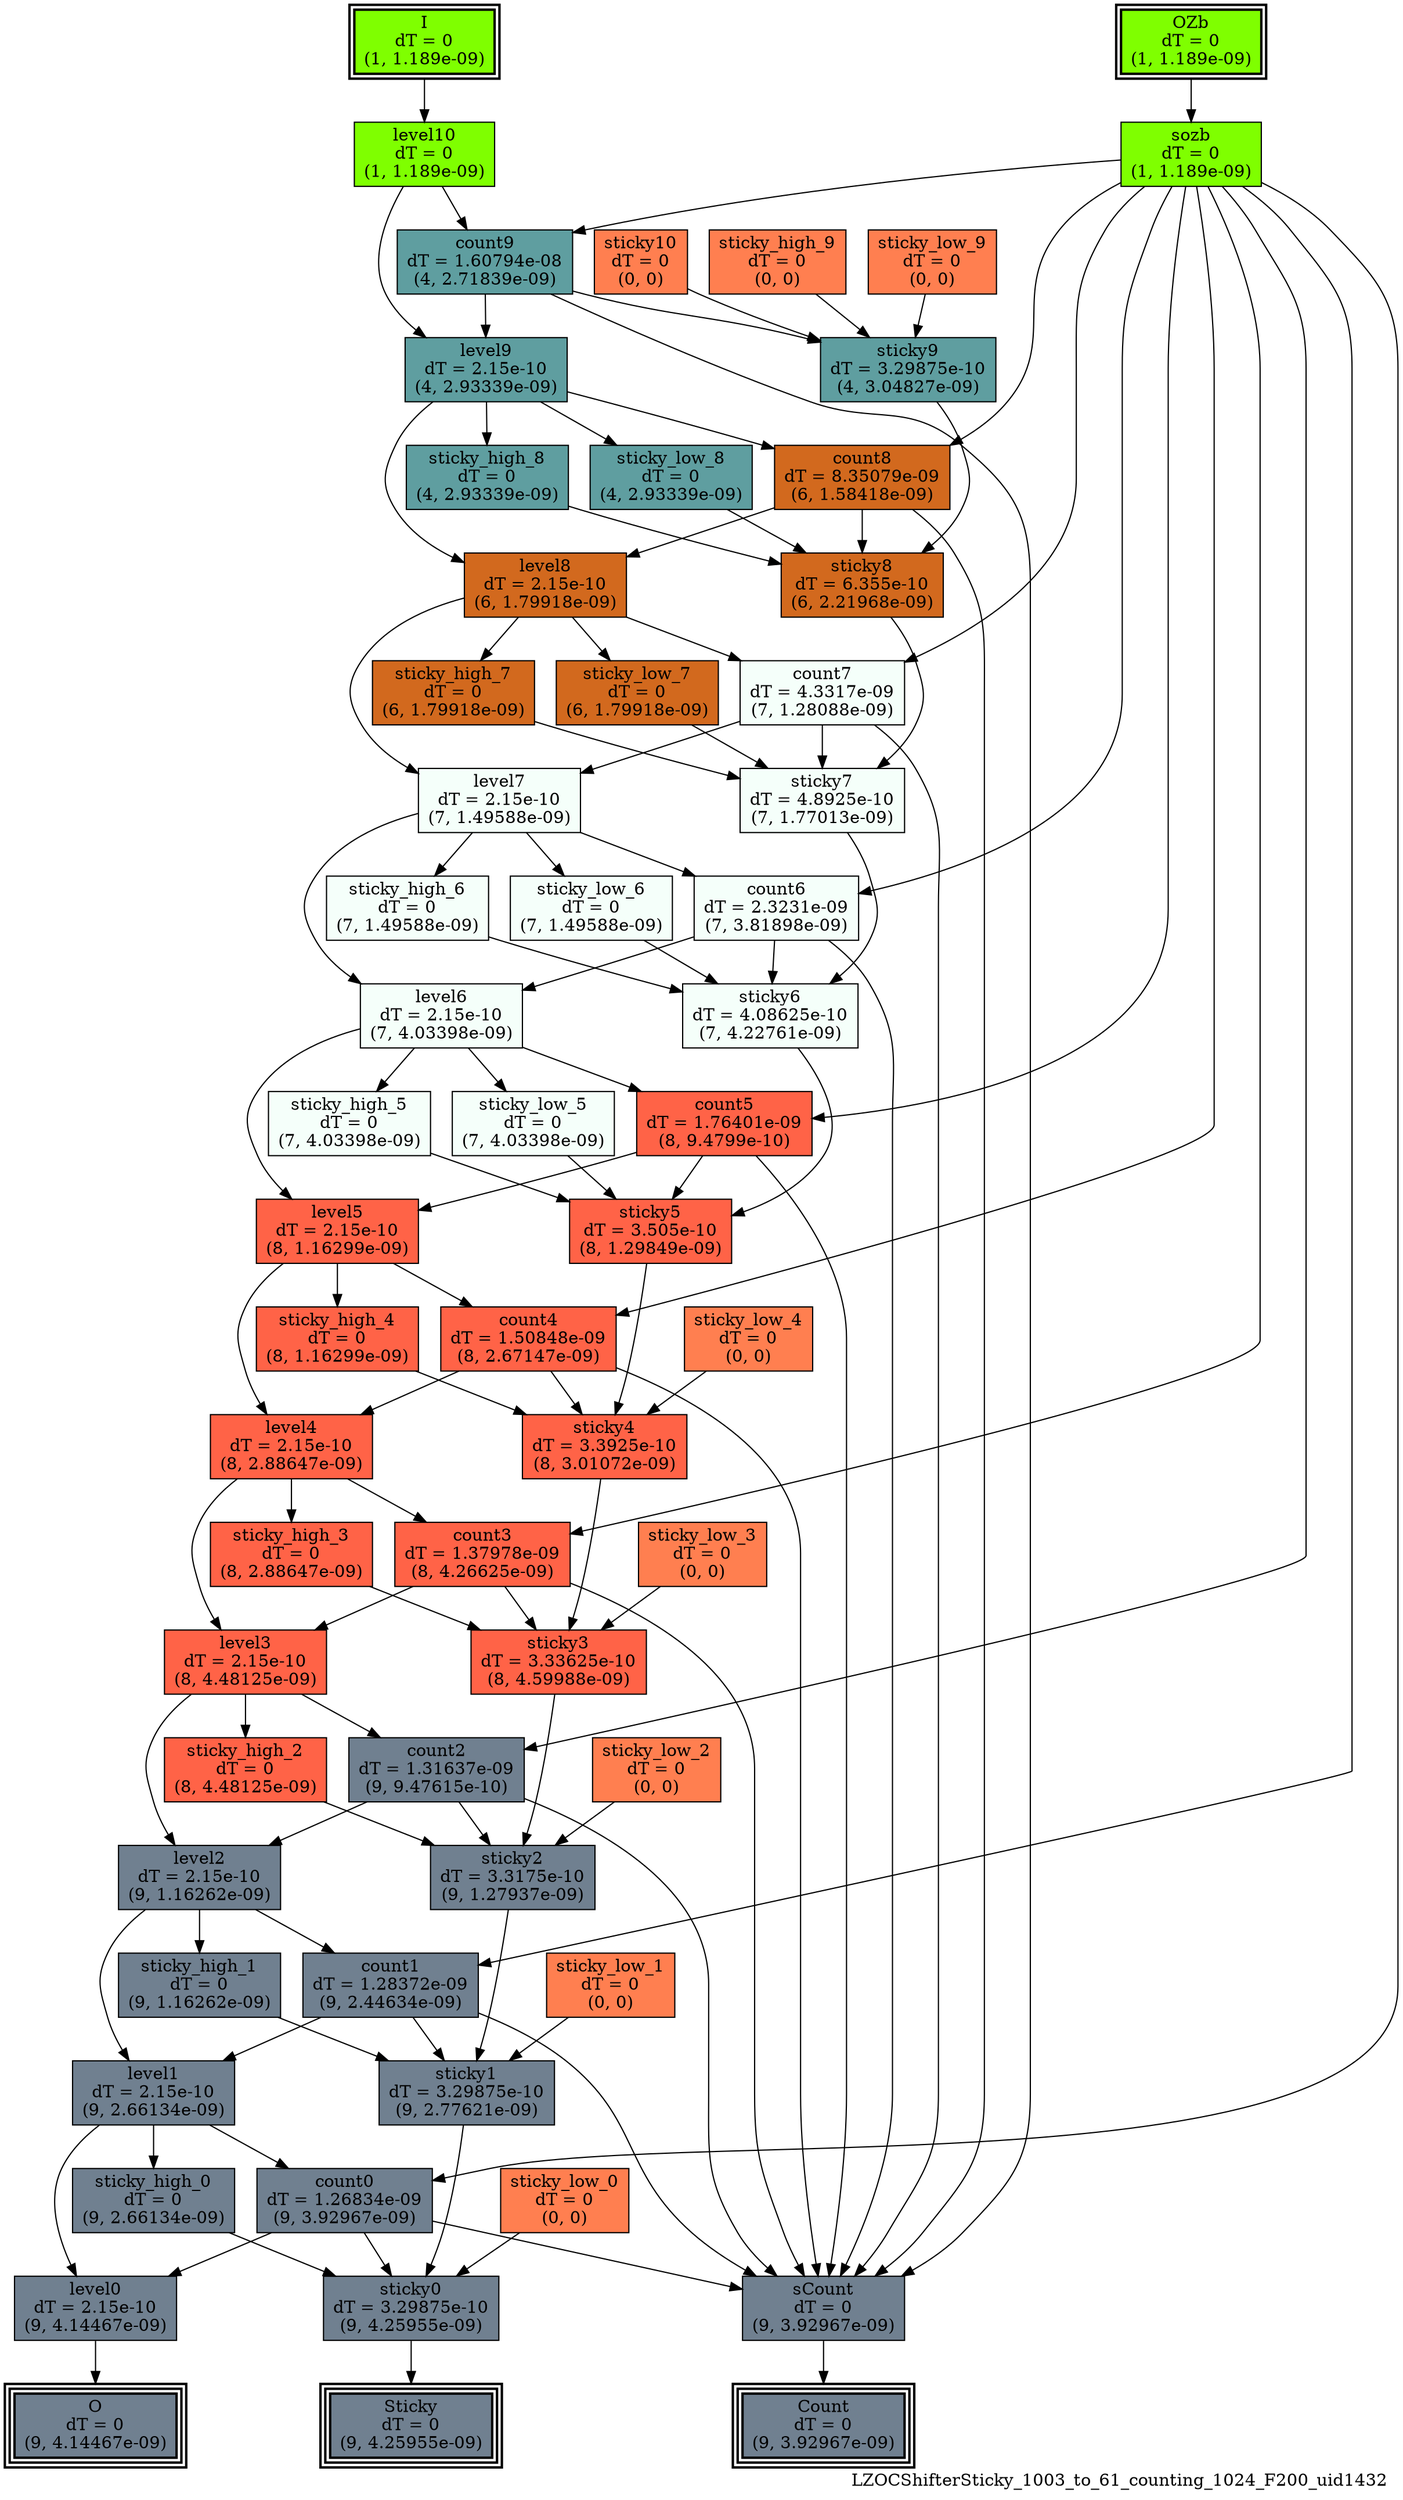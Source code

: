 digraph LZOCShifterSticky_1003_to_61_counting_1024_F200_uid1432
{
	//graph drawing options
	label=LZOCShifterSticky_1003_to_61_counting_1024_F200_uid1432;
	labelloc=bottom;
	labeljust=right;
	ratio=auto;
	nodesep=0.25;
	ranksep=0.5;

	//input/output signals of operator LZOCShifterSticky_1003_to_61_counting_1024_F200_uid1432
	I__LZOCShifterSticky_1003_to_61_counting_1024_F200_uid1432 [ label="I\ndT = 0\n(1, 1.189e-09)", shape=box, color=black, style="bold, filled", fillcolor=chartreuse, peripheries=2 ];
	OZb__LZOCShifterSticky_1003_to_61_counting_1024_F200_uid1432 [ label="OZb\ndT = 0\n(1, 1.189e-09)", shape=box, color=black, style="bold, filled", fillcolor=chartreuse, peripheries=2 ];
	Count__LZOCShifterSticky_1003_to_61_counting_1024_F200_uid1432 [ label="Count\ndT = 0\n(9, 3.92967e-09)", shape=box, color=black, style="bold, filled", fillcolor=slategray, peripheries=3 ];
	O__LZOCShifterSticky_1003_to_61_counting_1024_F200_uid1432 [ label="O\ndT = 0\n(9, 4.14467e-09)", shape=box, color=black, style="bold, filled", fillcolor=slategray, peripheries=3 ];
	Sticky__LZOCShifterSticky_1003_to_61_counting_1024_F200_uid1432 [ label="Sticky\ndT = 0\n(9, 4.25955e-09)", shape=box, color=black, style="bold, filled", fillcolor=slategray, peripheries=3 ];
	{rank=same I__LZOCShifterSticky_1003_to_61_counting_1024_F200_uid1432, OZb__LZOCShifterSticky_1003_to_61_counting_1024_F200_uid1432};
	{rank=same Count__LZOCShifterSticky_1003_to_61_counting_1024_F200_uid1432, O__LZOCShifterSticky_1003_to_61_counting_1024_F200_uid1432, Sticky__LZOCShifterSticky_1003_to_61_counting_1024_F200_uid1432};
	//internal signals of operator LZOCShifterSticky_1003_to_61_counting_1024_F200_uid1432
	level10__LZOCShifterSticky_1003_to_61_counting_1024_F200_uid1432 [ label="level10\ndT = 0\n(1, 1.189e-09)", shape=box, color=black, style=filled, fillcolor=chartreuse, peripheries=1 ];
	sozb__LZOCShifterSticky_1003_to_61_counting_1024_F200_uid1432 [ label="sozb\ndT = 0\n(1, 1.189e-09)", shape=box, color=black, style=filled, fillcolor=chartreuse, peripheries=1 ];
	sticky10__LZOCShifterSticky_1003_to_61_counting_1024_F200_uid1432 [ label="sticky10\ndT = 0\n(0, 0)", shape=box, color=black, style=filled, fillcolor=coral, peripheries=1 ];
	count9__LZOCShifterSticky_1003_to_61_counting_1024_F200_uid1432 [ label="count9\ndT = 1.60794e-08\n(4, 2.71839e-09)", shape=box, color=black, style=filled, fillcolor=cadetblue, peripheries=1 ];
	level9__LZOCShifterSticky_1003_to_61_counting_1024_F200_uid1432 [ label="level9\ndT = 2.15e-10\n(4, 2.93339e-09)", shape=box, color=black, style=filled, fillcolor=cadetblue, peripheries=1 ];
	sticky_high_9__LZOCShifterSticky_1003_to_61_counting_1024_F200_uid1432 [ label="sticky_high_9\ndT = 0\n(0, 0)", shape=box, color=black, style=filled, fillcolor=coral, peripheries=1 ];
	sticky_low_9__LZOCShifterSticky_1003_to_61_counting_1024_F200_uid1432 [ label="sticky_low_9\ndT = 0\n(0, 0)", shape=box, color=black, style=filled, fillcolor=coral, peripheries=1 ];
	sticky9__LZOCShifterSticky_1003_to_61_counting_1024_F200_uid1432 [ label="sticky9\ndT = 3.29875e-10\n(4, 3.04827e-09)", shape=box, color=black, style=filled, fillcolor=cadetblue, peripheries=1 ];
	count8__LZOCShifterSticky_1003_to_61_counting_1024_F200_uid1432 [ label="count8\ndT = 8.35079e-09\n(6, 1.58418e-09)", shape=box, color=black, style=filled, fillcolor=chocolate, peripheries=1 ];
	level8__LZOCShifterSticky_1003_to_61_counting_1024_F200_uid1432 [ label="level8\ndT = 2.15e-10\n(6, 1.79918e-09)", shape=box, color=black, style=filled, fillcolor=chocolate, peripheries=1 ];
	sticky_high_8__LZOCShifterSticky_1003_to_61_counting_1024_F200_uid1432 [ label="sticky_high_8\ndT = 0\n(4, 2.93339e-09)", shape=box, color=black, style=filled, fillcolor=cadetblue, peripheries=1 ];
	sticky_low_8__LZOCShifterSticky_1003_to_61_counting_1024_F200_uid1432 [ label="sticky_low_8\ndT = 0\n(4, 2.93339e-09)", shape=box, color=black, style=filled, fillcolor=cadetblue, peripheries=1 ];
	sticky8__LZOCShifterSticky_1003_to_61_counting_1024_F200_uid1432 [ label="sticky8\ndT = 6.355e-10\n(6, 2.21968e-09)", shape=box, color=black, style=filled, fillcolor=chocolate, peripheries=1 ];
	count7__LZOCShifterSticky_1003_to_61_counting_1024_F200_uid1432 [ label="count7\ndT = 4.3317e-09\n(7, 1.28088e-09)", shape=box, color=black, style=filled, fillcolor=mintcream, peripheries=1 ];
	level7__LZOCShifterSticky_1003_to_61_counting_1024_F200_uid1432 [ label="level7\ndT = 2.15e-10\n(7, 1.49588e-09)", shape=box, color=black, style=filled, fillcolor=mintcream, peripheries=1 ];
	sticky_high_7__LZOCShifterSticky_1003_to_61_counting_1024_F200_uid1432 [ label="sticky_high_7\ndT = 0\n(6, 1.79918e-09)", shape=box, color=black, style=filled, fillcolor=chocolate, peripheries=1 ];
	sticky_low_7__LZOCShifterSticky_1003_to_61_counting_1024_F200_uid1432 [ label="sticky_low_7\ndT = 0\n(6, 1.79918e-09)", shape=box, color=black, style=filled, fillcolor=chocolate, peripheries=1 ];
	sticky7__LZOCShifterSticky_1003_to_61_counting_1024_F200_uid1432 [ label="sticky7\ndT = 4.8925e-10\n(7, 1.77013e-09)", shape=box, color=black, style=filled, fillcolor=mintcream, peripheries=1 ];
	count6__LZOCShifterSticky_1003_to_61_counting_1024_F200_uid1432 [ label="count6\ndT = 2.3231e-09\n(7, 3.81898e-09)", shape=box, color=black, style=filled, fillcolor=mintcream, peripheries=1 ];
	level6__LZOCShifterSticky_1003_to_61_counting_1024_F200_uid1432 [ label="level6\ndT = 2.15e-10\n(7, 4.03398e-09)", shape=box, color=black, style=filled, fillcolor=mintcream, peripheries=1 ];
	sticky_high_6__LZOCShifterSticky_1003_to_61_counting_1024_F200_uid1432 [ label="sticky_high_6\ndT = 0\n(7, 1.49588e-09)", shape=box, color=black, style=filled, fillcolor=mintcream, peripheries=1 ];
	sticky_low_6__LZOCShifterSticky_1003_to_61_counting_1024_F200_uid1432 [ label="sticky_low_6\ndT = 0\n(7, 1.49588e-09)", shape=box, color=black, style=filled, fillcolor=mintcream, peripheries=1 ];
	sticky6__LZOCShifterSticky_1003_to_61_counting_1024_F200_uid1432 [ label="sticky6\ndT = 4.08625e-10\n(7, 4.22761e-09)", shape=box, color=black, style=filled, fillcolor=mintcream, peripheries=1 ];
	count5__LZOCShifterSticky_1003_to_61_counting_1024_F200_uid1432 [ label="count5\ndT = 1.76401e-09\n(8, 9.4799e-10)", shape=box, color=black, style=filled, fillcolor=tomato, peripheries=1 ];
	level5__LZOCShifterSticky_1003_to_61_counting_1024_F200_uid1432 [ label="level5\ndT = 2.15e-10\n(8, 1.16299e-09)", shape=box, color=black, style=filled, fillcolor=tomato, peripheries=1 ];
	sticky_high_5__LZOCShifterSticky_1003_to_61_counting_1024_F200_uid1432 [ label="sticky_high_5\ndT = 0\n(7, 4.03398e-09)", shape=box, color=black, style=filled, fillcolor=mintcream, peripheries=1 ];
	sticky_low_5__LZOCShifterSticky_1003_to_61_counting_1024_F200_uid1432 [ label="sticky_low_5\ndT = 0\n(7, 4.03398e-09)", shape=box, color=black, style=filled, fillcolor=mintcream, peripheries=1 ];
	sticky5__LZOCShifterSticky_1003_to_61_counting_1024_F200_uid1432 [ label="sticky5\ndT = 3.505e-10\n(8, 1.29849e-09)", shape=box, color=black, style=filled, fillcolor=tomato, peripheries=1 ];
	count4__LZOCShifterSticky_1003_to_61_counting_1024_F200_uid1432 [ label="count4\ndT = 1.50848e-09\n(8, 2.67147e-09)", shape=box, color=black, style=filled, fillcolor=tomato, peripheries=1 ];
	level4__LZOCShifterSticky_1003_to_61_counting_1024_F200_uid1432 [ label="level4\ndT = 2.15e-10\n(8, 2.88647e-09)", shape=box, color=black, style=filled, fillcolor=tomato, peripheries=1 ];
	sticky_high_4__LZOCShifterSticky_1003_to_61_counting_1024_F200_uid1432 [ label="sticky_high_4\ndT = 0\n(8, 1.16299e-09)", shape=box, color=black, style=filled, fillcolor=tomato, peripheries=1 ];
	sticky_low_4__LZOCShifterSticky_1003_to_61_counting_1024_F200_uid1432 [ label="sticky_low_4\ndT = 0\n(0, 0)", shape=box, color=black, style=filled, fillcolor=coral, peripheries=1 ];
	sticky4__LZOCShifterSticky_1003_to_61_counting_1024_F200_uid1432 [ label="sticky4\ndT = 3.3925e-10\n(8, 3.01072e-09)", shape=box, color=black, style=filled, fillcolor=tomato, peripheries=1 ];
	count3__LZOCShifterSticky_1003_to_61_counting_1024_F200_uid1432 [ label="count3\ndT = 1.37978e-09\n(8, 4.26625e-09)", shape=box, color=black, style=filled, fillcolor=tomato, peripheries=1 ];
	level3__LZOCShifterSticky_1003_to_61_counting_1024_F200_uid1432 [ label="level3\ndT = 2.15e-10\n(8, 4.48125e-09)", shape=box, color=black, style=filled, fillcolor=tomato, peripheries=1 ];
	sticky_high_3__LZOCShifterSticky_1003_to_61_counting_1024_F200_uid1432 [ label="sticky_high_3\ndT = 0\n(8, 2.88647e-09)", shape=box, color=black, style=filled, fillcolor=tomato, peripheries=1 ];
	sticky_low_3__LZOCShifterSticky_1003_to_61_counting_1024_F200_uid1432 [ label="sticky_low_3\ndT = 0\n(0, 0)", shape=box, color=black, style=filled, fillcolor=coral, peripheries=1 ];
	sticky3__LZOCShifterSticky_1003_to_61_counting_1024_F200_uid1432 [ label="sticky3\ndT = 3.33625e-10\n(8, 4.59988e-09)", shape=box, color=black, style=filled, fillcolor=tomato, peripheries=1 ];
	count2__LZOCShifterSticky_1003_to_61_counting_1024_F200_uid1432 [ label="count2\ndT = 1.31637e-09\n(9, 9.47615e-10)", shape=box, color=black, style=filled, fillcolor=slategray, peripheries=1 ];
	level2__LZOCShifterSticky_1003_to_61_counting_1024_F200_uid1432 [ label="level2\ndT = 2.15e-10\n(9, 1.16262e-09)", shape=box, color=black, style=filled, fillcolor=slategray, peripheries=1 ];
	sticky_high_2__LZOCShifterSticky_1003_to_61_counting_1024_F200_uid1432 [ label="sticky_high_2\ndT = 0\n(8, 4.48125e-09)", shape=box, color=black, style=filled, fillcolor=tomato, peripheries=1 ];
	sticky_low_2__LZOCShifterSticky_1003_to_61_counting_1024_F200_uid1432 [ label="sticky_low_2\ndT = 0\n(0, 0)", shape=box, color=black, style=filled, fillcolor=coral, peripheries=1 ];
	sticky2__LZOCShifterSticky_1003_to_61_counting_1024_F200_uid1432 [ label="sticky2\ndT = 3.3175e-10\n(9, 1.27937e-09)", shape=box, color=black, style=filled, fillcolor=slategray, peripheries=1 ];
	count1__LZOCShifterSticky_1003_to_61_counting_1024_F200_uid1432 [ label="count1\ndT = 1.28372e-09\n(9, 2.44634e-09)", shape=box, color=black, style=filled, fillcolor=slategray, peripheries=1 ];
	level1__LZOCShifterSticky_1003_to_61_counting_1024_F200_uid1432 [ label="level1\ndT = 2.15e-10\n(9, 2.66134e-09)", shape=box, color=black, style=filled, fillcolor=slategray, peripheries=1 ];
	sticky_high_1__LZOCShifterSticky_1003_to_61_counting_1024_F200_uid1432 [ label="sticky_high_1\ndT = 0\n(9, 1.16262e-09)", shape=box, color=black, style=filled, fillcolor=slategray, peripheries=1 ];
	sticky_low_1__LZOCShifterSticky_1003_to_61_counting_1024_F200_uid1432 [ label="sticky_low_1\ndT = 0\n(0, 0)", shape=box, color=black, style=filled, fillcolor=coral, peripheries=1 ];
	sticky1__LZOCShifterSticky_1003_to_61_counting_1024_F200_uid1432 [ label="sticky1\ndT = 3.29875e-10\n(9, 2.77621e-09)", shape=box, color=black, style=filled, fillcolor=slategray, peripheries=1 ];
	count0__LZOCShifterSticky_1003_to_61_counting_1024_F200_uid1432 [ label="count0\ndT = 1.26834e-09\n(9, 3.92967e-09)", shape=box, color=black, style=filled, fillcolor=slategray, peripheries=1 ];
	level0__LZOCShifterSticky_1003_to_61_counting_1024_F200_uid1432 [ label="level0\ndT = 2.15e-10\n(9, 4.14467e-09)", shape=box, color=black, style=filled, fillcolor=slategray, peripheries=1 ];
	sticky_high_0__LZOCShifterSticky_1003_to_61_counting_1024_F200_uid1432 [ label="sticky_high_0\ndT = 0\n(9, 2.66134e-09)", shape=box, color=black, style=filled, fillcolor=slategray, peripheries=1 ];
	sticky_low_0__LZOCShifterSticky_1003_to_61_counting_1024_F200_uid1432 [ label="sticky_low_0\ndT = 0\n(0, 0)", shape=box, color=black, style=filled, fillcolor=coral, peripheries=1 ];
	sticky0__LZOCShifterSticky_1003_to_61_counting_1024_F200_uid1432 [ label="sticky0\ndT = 3.29875e-10\n(9, 4.25955e-09)", shape=box, color=black, style=filled, fillcolor=slategray, peripheries=1 ];
	sCount__LZOCShifterSticky_1003_to_61_counting_1024_F200_uid1432 [ label="sCount\ndT = 0\n(9, 3.92967e-09)", shape=box, color=black, style=filled, fillcolor=slategray, peripheries=1 ];

	//subcomponents of operator LZOCShifterSticky_1003_to_61_counting_1024_F200_uid1432

	//input and internal signal connections of operator LZOCShifterSticky_1003_to_61_counting_1024_F200_uid1432
	I__LZOCShifterSticky_1003_to_61_counting_1024_F200_uid1432 -> level10__LZOCShifterSticky_1003_to_61_counting_1024_F200_uid1432 [ arrowhead=normal, arrowsize=1.0, arrowtail=normal, color=black, dir=forward  ];
	OZb__LZOCShifterSticky_1003_to_61_counting_1024_F200_uid1432 -> sozb__LZOCShifterSticky_1003_to_61_counting_1024_F200_uid1432 [ arrowhead=normal, arrowsize=1.0, arrowtail=normal, color=black, dir=forward  ];
	level10__LZOCShifterSticky_1003_to_61_counting_1024_F200_uid1432 -> count9__LZOCShifterSticky_1003_to_61_counting_1024_F200_uid1432 [ arrowhead=normal, arrowsize=1.0, arrowtail=normal, color=black, dir=forward  ];
	level10__LZOCShifterSticky_1003_to_61_counting_1024_F200_uid1432 -> level9__LZOCShifterSticky_1003_to_61_counting_1024_F200_uid1432 [ arrowhead=normal, arrowsize=1.0, arrowtail=normal, color=black, dir=forward  ];
	sozb__LZOCShifterSticky_1003_to_61_counting_1024_F200_uid1432 -> count9__LZOCShifterSticky_1003_to_61_counting_1024_F200_uid1432 [ arrowhead=normal, arrowsize=1.0, arrowtail=normal, color=black, dir=forward  ];
	sozb__LZOCShifterSticky_1003_to_61_counting_1024_F200_uid1432 -> count8__LZOCShifterSticky_1003_to_61_counting_1024_F200_uid1432 [ arrowhead=normal, arrowsize=1.0, arrowtail=normal, color=black, dir=forward  ];
	sozb__LZOCShifterSticky_1003_to_61_counting_1024_F200_uid1432 -> count7__LZOCShifterSticky_1003_to_61_counting_1024_F200_uid1432 [ arrowhead=normal, arrowsize=1.0, arrowtail=normal, color=black, dir=forward  ];
	sozb__LZOCShifterSticky_1003_to_61_counting_1024_F200_uid1432 -> count6__LZOCShifterSticky_1003_to_61_counting_1024_F200_uid1432 [ arrowhead=normal, arrowsize=1.0, arrowtail=normal, color=black, dir=forward  ];
	sozb__LZOCShifterSticky_1003_to_61_counting_1024_F200_uid1432 -> count5__LZOCShifterSticky_1003_to_61_counting_1024_F200_uid1432 [ arrowhead=normal, arrowsize=1.0, arrowtail=normal, color=black, dir=forward  ];
	sozb__LZOCShifterSticky_1003_to_61_counting_1024_F200_uid1432 -> count4__LZOCShifterSticky_1003_to_61_counting_1024_F200_uid1432 [ arrowhead=normal, arrowsize=1.0, arrowtail=normal, color=black, dir=forward  ];
	sozb__LZOCShifterSticky_1003_to_61_counting_1024_F200_uid1432 -> count3__LZOCShifterSticky_1003_to_61_counting_1024_F200_uid1432 [ arrowhead=normal, arrowsize=1.0, arrowtail=normal, color=black, dir=forward  ];
	sozb__LZOCShifterSticky_1003_to_61_counting_1024_F200_uid1432 -> count2__LZOCShifterSticky_1003_to_61_counting_1024_F200_uid1432 [ arrowhead=normal, arrowsize=1.0, arrowtail=normal, color=black, dir=forward  ];
	sozb__LZOCShifterSticky_1003_to_61_counting_1024_F200_uid1432 -> count1__LZOCShifterSticky_1003_to_61_counting_1024_F200_uid1432 [ arrowhead=normal, arrowsize=1.0, arrowtail=normal, color=black, dir=forward  ];
	sozb__LZOCShifterSticky_1003_to_61_counting_1024_F200_uid1432 -> count0__LZOCShifterSticky_1003_to_61_counting_1024_F200_uid1432 [ arrowhead=normal, arrowsize=1.0, arrowtail=normal, color=black, dir=forward  ];
	sticky10__LZOCShifterSticky_1003_to_61_counting_1024_F200_uid1432 -> sticky9__LZOCShifterSticky_1003_to_61_counting_1024_F200_uid1432 [ arrowhead=normal, arrowsize=1.0, arrowtail=normal, color=black, dir=forward  ];
	count9__LZOCShifterSticky_1003_to_61_counting_1024_F200_uid1432 -> level9__LZOCShifterSticky_1003_to_61_counting_1024_F200_uid1432 [ arrowhead=normal, arrowsize=1.0, arrowtail=normal, color=black, dir=forward  ];
	count9__LZOCShifterSticky_1003_to_61_counting_1024_F200_uid1432 -> sticky9__LZOCShifterSticky_1003_to_61_counting_1024_F200_uid1432 [ arrowhead=normal, arrowsize=1.0, arrowtail=normal, color=black, dir=forward  ];
	count9__LZOCShifterSticky_1003_to_61_counting_1024_F200_uid1432 -> sCount__LZOCShifterSticky_1003_to_61_counting_1024_F200_uid1432 [ arrowhead=normal, arrowsize=1.0, arrowtail=normal, color=black, dir=forward  ];
	level9__LZOCShifterSticky_1003_to_61_counting_1024_F200_uid1432 -> count8__LZOCShifterSticky_1003_to_61_counting_1024_F200_uid1432 [ arrowhead=normal, arrowsize=1.0, arrowtail=normal, color=black, dir=forward  ];
	level9__LZOCShifterSticky_1003_to_61_counting_1024_F200_uid1432 -> level8__LZOCShifterSticky_1003_to_61_counting_1024_F200_uid1432 [ arrowhead=normal, arrowsize=1.0, arrowtail=normal, color=black, dir=forward  ];
	level9__LZOCShifterSticky_1003_to_61_counting_1024_F200_uid1432 -> sticky_high_8__LZOCShifterSticky_1003_to_61_counting_1024_F200_uid1432 [ arrowhead=normal, arrowsize=1.0, arrowtail=normal, color=black, dir=forward  ];
	level9__LZOCShifterSticky_1003_to_61_counting_1024_F200_uid1432 -> sticky_low_8__LZOCShifterSticky_1003_to_61_counting_1024_F200_uid1432 [ arrowhead=normal, arrowsize=1.0, arrowtail=normal, color=black, dir=forward  ];
	sticky_high_9__LZOCShifterSticky_1003_to_61_counting_1024_F200_uid1432 -> sticky9__LZOCShifterSticky_1003_to_61_counting_1024_F200_uid1432 [ arrowhead=normal, arrowsize=1.0, arrowtail=normal, color=black, dir=forward  ];
	sticky_low_9__LZOCShifterSticky_1003_to_61_counting_1024_F200_uid1432 -> sticky9__LZOCShifterSticky_1003_to_61_counting_1024_F200_uid1432 [ arrowhead=normal, arrowsize=1.0, arrowtail=normal, color=black, dir=forward  ];
	sticky9__LZOCShifterSticky_1003_to_61_counting_1024_F200_uid1432 -> sticky8__LZOCShifterSticky_1003_to_61_counting_1024_F200_uid1432 [ arrowhead=normal, arrowsize=1.0, arrowtail=normal, color=black, dir=forward  ];
	count8__LZOCShifterSticky_1003_to_61_counting_1024_F200_uid1432 -> level8__LZOCShifterSticky_1003_to_61_counting_1024_F200_uid1432 [ arrowhead=normal, arrowsize=1.0, arrowtail=normal, color=black, dir=forward  ];
	count8__LZOCShifterSticky_1003_to_61_counting_1024_F200_uid1432 -> sticky8__LZOCShifterSticky_1003_to_61_counting_1024_F200_uid1432 [ arrowhead=normal, arrowsize=1.0, arrowtail=normal, color=black, dir=forward  ];
	count8__LZOCShifterSticky_1003_to_61_counting_1024_F200_uid1432 -> sCount__LZOCShifterSticky_1003_to_61_counting_1024_F200_uid1432 [ arrowhead=normal, arrowsize=1.0, arrowtail=normal, color=black, dir=forward  ];
	level8__LZOCShifterSticky_1003_to_61_counting_1024_F200_uid1432 -> count7__LZOCShifterSticky_1003_to_61_counting_1024_F200_uid1432 [ arrowhead=normal, arrowsize=1.0, arrowtail=normal, color=black, dir=forward  ];
	level8__LZOCShifterSticky_1003_to_61_counting_1024_F200_uid1432 -> level7__LZOCShifterSticky_1003_to_61_counting_1024_F200_uid1432 [ arrowhead=normal, arrowsize=1.0, arrowtail=normal, color=black, dir=forward  ];
	level8__LZOCShifterSticky_1003_to_61_counting_1024_F200_uid1432 -> sticky_high_7__LZOCShifterSticky_1003_to_61_counting_1024_F200_uid1432 [ arrowhead=normal, arrowsize=1.0, arrowtail=normal, color=black, dir=forward  ];
	level8__LZOCShifterSticky_1003_to_61_counting_1024_F200_uid1432 -> sticky_low_7__LZOCShifterSticky_1003_to_61_counting_1024_F200_uid1432 [ arrowhead=normal, arrowsize=1.0, arrowtail=normal, color=black, dir=forward  ];
	sticky_high_8__LZOCShifterSticky_1003_to_61_counting_1024_F200_uid1432 -> sticky8__LZOCShifterSticky_1003_to_61_counting_1024_F200_uid1432 [ arrowhead=normal, arrowsize=1.0, arrowtail=normal, color=black, dir=forward  ];
	sticky_low_8__LZOCShifterSticky_1003_to_61_counting_1024_F200_uid1432 -> sticky8__LZOCShifterSticky_1003_to_61_counting_1024_F200_uid1432 [ arrowhead=normal, arrowsize=1.0, arrowtail=normal, color=black, dir=forward  ];
	sticky8__LZOCShifterSticky_1003_to_61_counting_1024_F200_uid1432 -> sticky7__LZOCShifterSticky_1003_to_61_counting_1024_F200_uid1432 [ arrowhead=normal, arrowsize=1.0, arrowtail=normal, color=black, dir=forward  ];
	count7__LZOCShifterSticky_1003_to_61_counting_1024_F200_uid1432 -> level7__LZOCShifterSticky_1003_to_61_counting_1024_F200_uid1432 [ arrowhead=normal, arrowsize=1.0, arrowtail=normal, color=black, dir=forward  ];
	count7__LZOCShifterSticky_1003_to_61_counting_1024_F200_uid1432 -> sticky7__LZOCShifterSticky_1003_to_61_counting_1024_F200_uid1432 [ arrowhead=normal, arrowsize=1.0, arrowtail=normal, color=black, dir=forward  ];
	count7__LZOCShifterSticky_1003_to_61_counting_1024_F200_uid1432 -> sCount__LZOCShifterSticky_1003_to_61_counting_1024_F200_uid1432 [ arrowhead=normal, arrowsize=1.0, arrowtail=normal, color=black, dir=forward  ];
	level7__LZOCShifterSticky_1003_to_61_counting_1024_F200_uid1432 -> count6__LZOCShifterSticky_1003_to_61_counting_1024_F200_uid1432 [ arrowhead=normal, arrowsize=1.0, arrowtail=normal, color=black, dir=forward  ];
	level7__LZOCShifterSticky_1003_to_61_counting_1024_F200_uid1432 -> level6__LZOCShifterSticky_1003_to_61_counting_1024_F200_uid1432 [ arrowhead=normal, arrowsize=1.0, arrowtail=normal, color=black, dir=forward  ];
	level7__LZOCShifterSticky_1003_to_61_counting_1024_F200_uid1432 -> sticky_high_6__LZOCShifterSticky_1003_to_61_counting_1024_F200_uid1432 [ arrowhead=normal, arrowsize=1.0, arrowtail=normal, color=black, dir=forward  ];
	level7__LZOCShifterSticky_1003_to_61_counting_1024_F200_uid1432 -> sticky_low_6__LZOCShifterSticky_1003_to_61_counting_1024_F200_uid1432 [ arrowhead=normal, arrowsize=1.0, arrowtail=normal, color=black, dir=forward  ];
	sticky_high_7__LZOCShifterSticky_1003_to_61_counting_1024_F200_uid1432 -> sticky7__LZOCShifterSticky_1003_to_61_counting_1024_F200_uid1432 [ arrowhead=normal, arrowsize=1.0, arrowtail=normal, color=black, dir=forward  ];
	sticky_low_7__LZOCShifterSticky_1003_to_61_counting_1024_F200_uid1432 -> sticky7__LZOCShifterSticky_1003_to_61_counting_1024_F200_uid1432 [ arrowhead=normal, arrowsize=1.0, arrowtail=normal, color=black, dir=forward  ];
	sticky7__LZOCShifterSticky_1003_to_61_counting_1024_F200_uid1432 -> sticky6__LZOCShifterSticky_1003_to_61_counting_1024_F200_uid1432 [ arrowhead=normal, arrowsize=1.0, arrowtail=normal, color=black, dir=forward  ];
	count6__LZOCShifterSticky_1003_to_61_counting_1024_F200_uid1432 -> level6__LZOCShifterSticky_1003_to_61_counting_1024_F200_uid1432 [ arrowhead=normal, arrowsize=1.0, arrowtail=normal, color=black, dir=forward  ];
	count6__LZOCShifterSticky_1003_to_61_counting_1024_F200_uid1432 -> sticky6__LZOCShifterSticky_1003_to_61_counting_1024_F200_uid1432 [ arrowhead=normal, arrowsize=1.0, arrowtail=normal, color=black, dir=forward  ];
	count6__LZOCShifterSticky_1003_to_61_counting_1024_F200_uid1432 -> sCount__LZOCShifterSticky_1003_to_61_counting_1024_F200_uid1432 [ arrowhead=normal, arrowsize=1.0, arrowtail=normal, color=black, dir=forward  ];
	level6__LZOCShifterSticky_1003_to_61_counting_1024_F200_uid1432 -> count5__LZOCShifterSticky_1003_to_61_counting_1024_F200_uid1432 [ arrowhead=normal, arrowsize=1.0, arrowtail=normal, color=black, dir=forward  ];
	level6__LZOCShifterSticky_1003_to_61_counting_1024_F200_uid1432 -> level5__LZOCShifterSticky_1003_to_61_counting_1024_F200_uid1432 [ arrowhead=normal, arrowsize=1.0, arrowtail=normal, color=black, dir=forward  ];
	level6__LZOCShifterSticky_1003_to_61_counting_1024_F200_uid1432 -> sticky_high_5__LZOCShifterSticky_1003_to_61_counting_1024_F200_uid1432 [ arrowhead=normal, arrowsize=1.0, arrowtail=normal, color=black, dir=forward  ];
	level6__LZOCShifterSticky_1003_to_61_counting_1024_F200_uid1432 -> sticky_low_5__LZOCShifterSticky_1003_to_61_counting_1024_F200_uid1432 [ arrowhead=normal, arrowsize=1.0, arrowtail=normal, color=black, dir=forward  ];
	sticky_high_6__LZOCShifterSticky_1003_to_61_counting_1024_F200_uid1432 -> sticky6__LZOCShifterSticky_1003_to_61_counting_1024_F200_uid1432 [ arrowhead=normal, arrowsize=1.0, arrowtail=normal, color=black, dir=forward  ];
	sticky_low_6__LZOCShifterSticky_1003_to_61_counting_1024_F200_uid1432 -> sticky6__LZOCShifterSticky_1003_to_61_counting_1024_F200_uid1432 [ arrowhead=normal, arrowsize=1.0, arrowtail=normal, color=black, dir=forward  ];
	sticky6__LZOCShifterSticky_1003_to_61_counting_1024_F200_uid1432 -> sticky5__LZOCShifterSticky_1003_to_61_counting_1024_F200_uid1432 [ arrowhead=normal, arrowsize=1.0, arrowtail=normal, color=black, dir=forward  ];
	count5__LZOCShifterSticky_1003_to_61_counting_1024_F200_uid1432 -> level5__LZOCShifterSticky_1003_to_61_counting_1024_F200_uid1432 [ arrowhead=normal, arrowsize=1.0, arrowtail=normal, color=black, dir=forward  ];
	count5__LZOCShifterSticky_1003_to_61_counting_1024_F200_uid1432 -> sticky5__LZOCShifterSticky_1003_to_61_counting_1024_F200_uid1432 [ arrowhead=normal, arrowsize=1.0, arrowtail=normal, color=black, dir=forward  ];
	count5__LZOCShifterSticky_1003_to_61_counting_1024_F200_uid1432 -> sCount__LZOCShifterSticky_1003_to_61_counting_1024_F200_uid1432 [ arrowhead=normal, arrowsize=1.0, arrowtail=normal, color=black, dir=forward  ];
	level5__LZOCShifterSticky_1003_to_61_counting_1024_F200_uid1432 -> count4__LZOCShifterSticky_1003_to_61_counting_1024_F200_uid1432 [ arrowhead=normal, arrowsize=1.0, arrowtail=normal, color=black, dir=forward  ];
	level5__LZOCShifterSticky_1003_to_61_counting_1024_F200_uid1432 -> level4__LZOCShifterSticky_1003_to_61_counting_1024_F200_uid1432 [ arrowhead=normal, arrowsize=1.0, arrowtail=normal, color=black, dir=forward  ];
	level5__LZOCShifterSticky_1003_to_61_counting_1024_F200_uid1432 -> sticky_high_4__LZOCShifterSticky_1003_to_61_counting_1024_F200_uid1432 [ arrowhead=normal, arrowsize=1.0, arrowtail=normal, color=black, dir=forward  ];
	sticky_high_5__LZOCShifterSticky_1003_to_61_counting_1024_F200_uid1432 -> sticky5__LZOCShifterSticky_1003_to_61_counting_1024_F200_uid1432 [ arrowhead=normal, arrowsize=1.0, arrowtail=normal, color=black, dir=forward  ];
	sticky_low_5__LZOCShifterSticky_1003_to_61_counting_1024_F200_uid1432 -> sticky5__LZOCShifterSticky_1003_to_61_counting_1024_F200_uid1432 [ arrowhead=normal, arrowsize=1.0, arrowtail=normal, color=black, dir=forward  ];
	sticky5__LZOCShifterSticky_1003_to_61_counting_1024_F200_uid1432 -> sticky4__LZOCShifterSticky_1003_to_61_counting_1024_F200_uid1432 [ arrowhead=normal, arrowsize=1.0, arrowtail=normal, color=black, dir=forward  ];
	count4__LZOCShifterSticky_1003_to_61_counting_1024_F200_uid1432 -> level4__LZOCShifterSticky_1003_to_61_counting_1024_F200_uid1432 [ arrowhead=normal, arrowsize=1.0, arrowtail=normal, color=black, dir=forward  ];
	count4__LZOCShifterSticky_1003_to_61_counting_1024_F200_uid1432 -> sticky4__LZOCShifterSticky_1003_to_61_counting_1024_F200_uid1432 [ arrowhead=normal, arrowsize=1.0, arrowtail=normal, color=black, dir=forward  ];
	count4__LZOCShifterSticky_1003_to_61_counting_1024_F200_uid1432 -> sCount__LZOCShifterSticky_1003_to_61_counting_1024_F200_uid1432 [ arrowhead=normal, arrowsize=1.0, arrowtail=normal, color=black, dir=forward  ];
	level4__LZOCShifterSticky_1003_to_61_counting_1024_F200_uid1432 -> count3__LZOCShifterSticky_1003_to_61_counting_1024_F200_uid1432 [ arrowhead=normal, arrowsize=1.0, arrowtail=normal, color=black, dir=forward  ];
	level4__LZOCShifterSticky_1003_to_61_counting_1024_F200_uid1432 -> level3__LZOCShifterSticky_1003_to_61_counting_1024_F200_uid1432 [ arrowhead=normal, arrowsize=1.0, arrowtail=normal, color=black, dir=forward  ];
	level4__LZOCShifterSticky_1003_to_61_counting_1024_F200_uid1432 -> sticky_high_3__LZOCShifterSticky_1003_to_61_counting_1024_F200_uid1432 [ arrowhead=normal, arrowsize=1.0, arrowtail=normal, color=black, dir=forward  ];
	sticky_high_4__LZOCShifterSticky_1003_to_61_counting_1024_F200_uid1432 -> sticky4__LZOCShifterSticky_1003_to_61_counting_1024_F200_uid1432 [ arrowhead=normal, arrowsize=1.0, arrowtail=normal, color=black, dir=forward  ];
	sticky_low_4__LZOCShifterSticky_1003_to_61_counting_1024_F200_uid1432 -> sticky4__LZOCShifterSticky_1003_to_61_counting_1024_F200_uid1432 [ arrowhead=normal, arrowsize=1.0, arrowtail=normal, color=black, dir=forward  ];
	sticky4__LZOCShifterSticky_1003_to_61_counting_1024_F200_uid1432 -> sticky3__LZOCShifterSticky_1003_to_61_counting_1024_F200_uid1432 [ arrowhead=normal, arrowsize=1.0, arrowtail=normal, color=black, dir=forward  ];
	count3__LZOCShifterSticky_1003_to_61_counting_1024_F200_uid1432 -> level3__LZOCShifterSticky_1003_to_61_counting_1024_F200_uid1432 [ arrowhead=normal, arrowsize=1.0, arrowtail=normal, color=black, dir=forward  ];
	count3__LZOCShifterSticky_1003_to_61_counting_1024_F200_uid1432 -> sticky3__LZOCShifterSticky_1003_to_61_counting_1024_F200_uid1432 [ arrowhead=normal, arrowsize=1.0, arrowtail=normal, color=black, dir=forward  ];
	count3__LZOCShifterSticky_1003_to_61_counting_1024_F200_uid1432 -> sCount__LZOCShifterSticky_1003_to_61_counting_1024_F200_uid1432 [ arrowhead=normal, arrowsize=1.0, arrowtail=normal, color=black, dir=forward  ];
	level3__LZOCShifterSticky_1003_to_61_counting_1024_F200_uid1432 -> count2__LZOCShifterSticky_1003_to_61_counting_1024_F200_uid1432 [ arrowhead=normal, arrowsize=1.0, arrowtail=normal, color=black, dir=forward  ];
	level3__LZOCShifterSticky_1003_to_61_counting_1024_F200_uid1432 -> level2__LZOCShifterSticky_1003_to_61_counting_1024_F200_uid1432 [ arrowhead=normal, arrowsize=1.0, arrowtail=normal, color=black, dir=forward  ];
	level3__LZOCShifterSticky_1003_to_61_counting_1024_F200_uid1432 -> sticky_high_2__LZOCShifterSticky_1003_to_61_counting_1024_F200_uid1432 [ arrowhead=normal, arrowsize=1.0, arrowtail=normal, color=black, dir=forward  ];
	sticky_high_3__LZOCShifterSticky_1003_to_61_counting_1024_F200_uid1432 -> sticky3__LZOCShifterSticky_1003_to_61_counting_1024_F200_uid1432 [ arrowhead=normal, arrowsize=1.0, arrowtail=normal, color=black, dir=forward  ];
	sticky_low_3__LZOCShifterSticky_1003_to_61_counting_1024_F200_uid1432 -> sticky3__LZOCShifterSticky_1003_to_61_counting_1024_F200_uid1432 [ arrowhead=normal, arrowsize=1.0, arrowtail=normal, color=black, dir=forward  ];
	sticky3__LZOCShifterSticky_1003_to_61_counting_1024_F200_uid1432 -> sticky2__LZOCShifterSticky_1003_to_61_counting_1024_F200_uid1432 [ arrowhead=normal, arrowsize=1.0, arrowtail=normal, color=black, dir=forward  ];
	count2__LZOCShifterSticky_1003_to_61_counting_1024_F200_uid1432 -> level2__LZOCShifterSticky_1003_to_61_counting_1024_F200_uid1432 [ arrowhead=normal, arrowsize=1.0, arrowtail=normal, color=black, dir=forward  ];
	count2__LZOCShifterSticky_1003_to_61_counting_1024_F200_uid1432 -> sticky2__LZOCShifterSticky_1003_to_61_counting_1024_F200_uid1432 [ arrowhead=normal, arrowsize=1.0, arrowtail=normal, color=black, dir=forward  ];
	count2__LZOCShifterSticky_1003_to_61_counting_1024_F200_uid1432 -> sCount__LZOCShifterSticky_1003_to_61_counting_1024_F200_uid1432 [ arrowhead=normal, arrowsize=1.0, arrowtail=normal, color=black, dir=forward  ];
	level2__LZOCShifterSticky_1003_to_61_counting_1024_F200_uid1432 -> count1__LZOCShifterSticky_1003_to_61_counting_1024_F200_uid1432 [ arrowhead=normal, arrowsize=1.0, arrowtail=normal, color=black, dir=forward  ];
	level2__LZOCShifterSticky_1003_to_61_counting_1024_F200_uid1432 -> level1__LZOCShifterSticky_1003_to_61_counting_1024_F200_uid1432 [ arrowhead=normal, arrowsize=1.0, arrowtail=normal, color=black, dir=forward  ];
	level2__LZOCShifterSticky_1003_to_61_counting_1024_F200_uid1432 -> sticky_high_1__LZOCShifterSticky_1003_to_61_counting_1024_F200_uid1432 [ arrowhead=normal, arrowsize=1.0, arrowtail=normal, color=black, dir=forward  ];
	sticky_high_2__LZOCShifterSticky_1003_to_61_counting_1024_F200_uid1432 -> sticky2__LZOCShifterSticky_1003_to_61_counting_1024_F200_uid1432 [ arrowhead=normal, arrowsize=1.0, arrowtail=normal, color=black, dir=forward  ];
	sticky_low_2__LZOCShifterSticky_1003_to_61_counting_1024_F200_uid1432 -> sticky2__LZOCShifterSticky_1003_to_61_counting_1024_F200_uid1432 [ arrowhead=normal, arrowsize=1.0, arrowtail=normal, color=black, dir=forward  ];
	sticky2__LZOCShifterSticky_1003_to_61_counting_1024_F200_uid1432 -> sticky1__LZOCShifterSticky_1003_to_61_counting_1024_F200_uid1432 [ arrowhead=normal, arrowsize=1.0, arrowtail=normal, color=black, dir=forward  ];
	count1__LZOCShifterSticky_1003_to_61_counting_1024_F200_uid1432 -> level1__LZOCShifterSticky_1003_to_61_counting_1024_F200_uid1432 [ arrowhead=normal, arrowsize=1.0, arrowtail=normal, color=black, dir=forward  ];
	count1__LZOCShifterSticky_1003_to_61_counting_1024_F200_uid1432 -> sticky1__LZOCShifterSticky_1003_to_61_counting_1024_F200_uid1432 [ arrowhead=normal, arrowsize=1.0, arrowtail=normal, color=black, dir=forward  ];
	count1__LZOCShifterSticky_1003_to_61_counting_1024_F200_uid1432 -> sCount__LZOCShifterSticky_1003_to_61_counting_1024_F200_uid1432 [ arrowhead=normal, arrowsize=1.0, arrowtail=normal, color=black, dir=forward  ];
	level1__LZOCShifterSticky_1003_to_61_counting_1024_F200_uid1432 -> count0__LZOCShifterSticky_1003_to_61_counting_1024_F200_uid1432 [ arrowhead=normal, arrowsize=1.0, arrowtail=normal, color=black, dir=forward  ];
	level1__LZOCShifterSticky_1003_to_61_counting_1024_F200_uid1432 -> level0__LZOCShifterSticky_1003_to_61_counting_1024_F200_uid1432 [ arrowhead=normal, arrowsize=1.0, arrowtail=normal, color=black, dir=forward  ];
	level1__LZOCShifterSticky_1003_to_61_counting_1024_F200_uid1432 -> sticky_high_0__LZOCShifterSticky_1003_to_61_counting_1024_F200_uid1432 [ arrowhead=normal, arrowsize=1.0, arrowtail=normal, color=black, dir=forward  ];
	sticky_high_1__LZOCShifterSticky_1003_to_61_counting_1024_F200_uid1432 -> sticky1__LZOCShifterSticky_1003_to_61_counting_1024_F200_uid1432 [ arrowhead=normal, arrowsize=1.0, arrowtail=normal, color=black, dir=forward  ];
	sticky_low_1__LZOCShifterSticky_1003_to_61_counting_1024_F200_uid1432 -> sticky1__LZOCShifterSticky_1003_to_61_counting_1024_F200_uid1432 [ arrowhead=normal, arrowsize=1.0, arrowtail=normal, color=black, dir=forward  ];
	sticky1__LZOCShifterSticky_1003_to_61_counting_1024_F200_uid1432 -> sticky0__LZOCShifterSticky_1003_to_61_counting_1024_F200_uid1432 [ arrowhead=normal, arrowsize=1.0, arrowtail=normal, color=black, dir=forward  ];
	count0__LZOCShifterSticky_1003_to_61_counting_1024_F200_uid1432 -> level0__LZOCShifterSticky_1003_to_61_counting_1024_F200_uid1432 [ arrowhead=normal, arrowsize=1.0, arrowtail=normal, color=black, dir=forward  ];
	count0__LZOCShifterSticky_1003_to_61_counting_1024_F200_uid1432 -> sticky0__LZOCShifterSticky_1003_to_61_counting_1024_F200_uid1432 [ arrowhead=normal, arrowsize=1.0, arrowtail=normal, color=black, dir=forward  ];
	count0__LZOCShifterSticky_1003_to_61_counting_1024_F200_uid1432 -> sCount__LZOCShifterSticky_1003_to_61_counting_1024_F200_uid1432 [ arrowhead=normal, arrowsize=1.0, arrowtail=normal, color=black, dir=forward  ];
	level0__LZOCShifterSticky_1003_to_61_counting_1024_F200_uid1432 -> O__LZOCShifterSticky_1003_to_61_counting_1024_F200_uid1432 [ arrowhead=normal, arrowsize=1.0, arrowtail=normal, color=black, dir=forward  ];
	sticky_high_0__LZOCShifterSticky_1003_to_61_counting_1024_F200_uid1432 -> sticky0__LZOCShifterSticky_1003_to_61_counting_1024_F200_uid1432 [ arrowhead=normal, arrowsize=1.0, arrowtail=normal, color=black, dir=forward  ];
	sticky_low_0__LZOCShifterSticky_1003_to_61_counting_1024_F200_uid1432 -> sticky0__LZOCShifterSticky_1003_to_61_counting_1024_F200_uid1432 [ arrowhead=normal, arrowsize=1.0, arrowtail=normal, color=black, dir=forward  ];
	sticky0__LZOCShifterSticky_1003_to_61_counting_1024_F200_uid1432 -> Sticky__LZOCShifterSticky_1003_to_61_counting_1024_F200_uid1432 [ arrowhead=normal, arrowsize=1.0, arrowtail=normal, color=black, dir=forward  ];
	sCount__LZOCShifterSticky_1003_to_61_counting_1024_F200_uid1432 -> Count__LZOCShifterSticky_1003_to_61_counting_1024_F200_uid1432 [ arrowhead=normal, arrowsize=1.0, arrowtail=normal, color=black, dir=forward  ];
}

